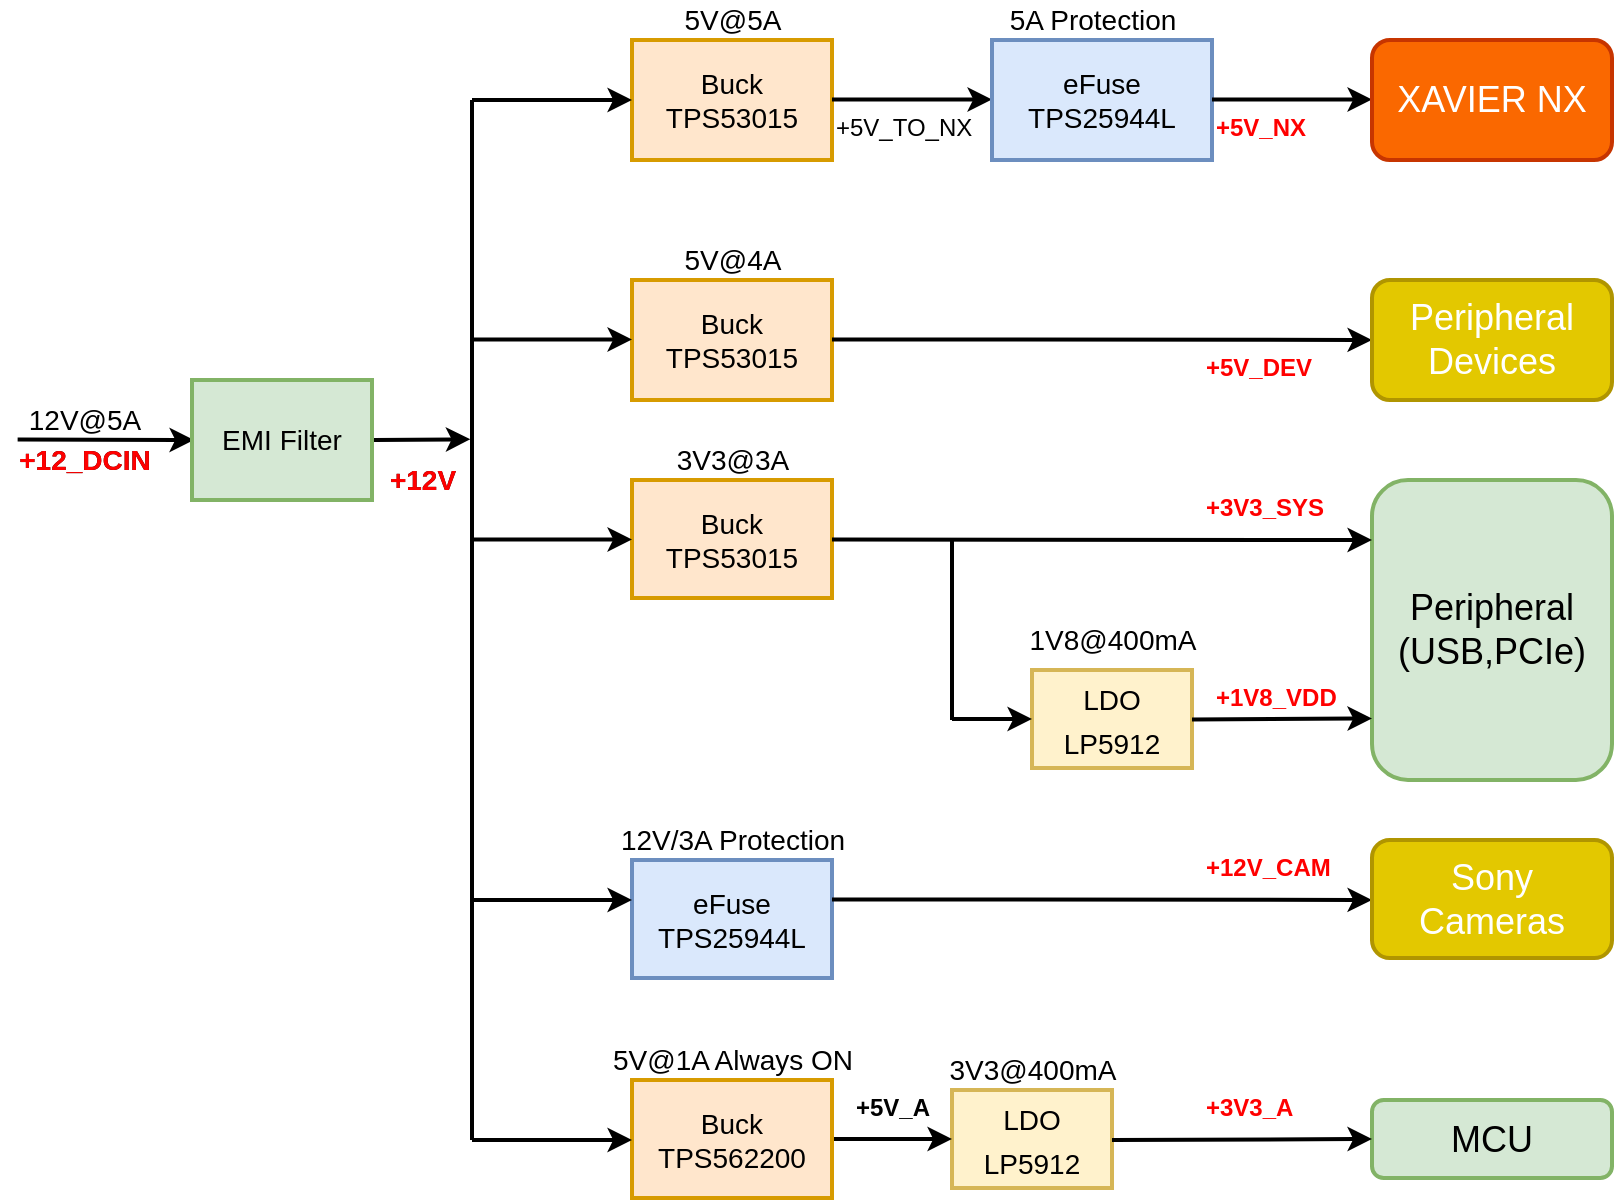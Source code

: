 <mxfile version="14.4.3" type="github">
  <diagram id="5ykc17lWJs92PCNrkv7X" name="Page-1">
    <mxGraphModel dx="1144" dy="729" grid="1" gridSize="10" guides="1" tooltips="1" connect="1" arrows="1" fold="1" page="1" pageScale="1" pageWidth="1100" pageHeight="850" math="0" shadow="0">
      <root>
        <mxCell id="0" />
        <mxCell id="1" parent="0" />
        <mxCell id="MmkwMx68INJmbAwqy8bG-1" value="" style="endArrow=classic;html=1;strokeWidth=2;exitX=0.026;exitY=0.99;exitDx=0;exitDy=0;exitPerimeter=0;" parent="1" source="MmkwMx68INJmbAwqy8bG-2" edge="1">
          <mxGeometry width="50" height="50" relative="1" as="geometry">
            <mxPoint x="61" y="300" as="sourcePoint" />
            <mxPoint x="181" y="300" as="targetPoint" />
          </mxGeometry>
        </mxCell>
        <mxCell id="MmkwMx68INJmbAwqy8bG-2" value="12V@5A" style="text;html=1;align=center;verticalAlign=middle;resizable=0;points=[];autosize=1;fontSize=14;strokeWidth=2;" parent="1" vertex="1">
          <mxGeometry x="91" y="280" width="70" height="20" as="geometry" />
        </mxCell>
        <mxCell id="MmkwMx68INJmbAwqy8bG-3" value="Buck&lt;br&gt;TPS53015" style="rounded=0;whiteSpace=wrap;html=1;fontSize=14;fillColor=#ffe6cc;strokeColor=#d79b00;strokeWidth=2;" parent="1" vertex="1">
          <mxGeometry x="400" y="100" width="100" height="60" as="geometry" />
        </mxCell>
        <mxCell id="MmkwMx68INJmbAwqy8bG-4" value="5V@5A" style="text;html=1;align=center;verticalAlign=middle;resizable=0;points=[];autosize=1;fontSize=14;strokeWidth=2;" parent="1" vertex="1">
          <mxGeometry x="420" y="80" width="60" height="20" as="geometry" />
        </mxCell>
        <mxCell id="MmkwMx68INJmbAwqy8bG-6" value="" style="endArrow=none;html=1;fontSize=14;strokeWidth=2;" parent="1" edge="1">
          <mxGeometry width="50" height="50" relative="1" as="geometry">
            <mxPoint x="320" y="220" as="sourcePoint" />
            <mxPoint x="320" y="130" as="targetPoint" />
          </mxGeometry>
        </mxCell>
        <mxCell id="MmkwMx68INJmbAwqy8bG-7" value="" style="endArrow=classic;html=1;fontSize=14;strokeWidth=2;" parent="1" edge="1">
          <mxGeometry width="50" height="50" relative="1" as="geometry">
            <mxPoint x="320" y="130" as="sourcePoint" />
            <mxPoint x="400" y="130" as="targetPoint" />
          </mxGeometry>
        </mxCell>
        <mxCell id="MmkwMx68INJmbAwqy8bG-8" value="" style="endArrow=classic;html=1;fontSize=14;strokeWidth=2;" parent="1" edge="1">
          <mxGeometry width="50" height="50" relative="1" as="geometry">
            <mxPoint x="500" y="129.71" as="sourcePoint" />
            <mxPoint x="580" y="129.71" as="targetPoint" />
          </mxGeometry>
        </mxCell>
        <mxCell id="MmkwMx68INJmbAwqy8bG-11" value="&lt;span&gt;eFuse&lt;/span&gt;&lt;br&gt;&lt;span&gt;TPS25944L&lt;/span&gt;" style="rounded=0;whiteSpace=wrap;html=1;fontSize=14;fillColor=#dae8fc;strokeColor=#6c8ebf;strokeWidth=2;" parent="1" vertex="1">
          <mxGeometry x="580" y="100" width="110" height="60" as="geometry" />
        </mxCell>
        <mxCell id="MmkwMx68INJmbAwqy8bG-12" value="" style="endArrow=classic;html=1;fontSize=14;strokeWidth=2;" parent="1" edge="1">
          <mxGeometry width="50" height="50" relative="1" as="geometry">
            <mxPoint x="690" y="129.71" as="sourcePoint" />
            <mxPoint x="770" y="129.71" as="targetPoint" />
          </mxGeometry>
        </mxCell>
        <mxCell id="MmkwMx68INJmbAwqy8bG-14" value="Buck&lt;br&gt;TPS53015" style="rounded=0;whiteSpace=wrap;html=1;fontSize=14;fillColor=#ffe6cc;strokeColor=#d79b00;strokeWidth=2;" parent="1" vertex="1">
          <mxGeometry x="400" y="220" width="100" height="60" as="geometry" />
        </mxCell>
        <mxCell id="MmkwMx68INJmbAwqy8bG-15" value="5V@4A" style="text;html=1;align=center;verticalAlign=middle;resizable=0;points=[];autosize=1;fontSize=14;strokeWidth=2;" parent="1" vertex="1">
          <mxGeometry x="420" y="200" width="60" height="20" as="geometry" />
        </mxCell>
        <mxCell id="MmkwMx68INJmbAwqy8bG-16" value="5A Protection" style="text;html=1;align=center;verticalAlign=middle;resizable=0;points=[];autosize=1;fontSize=14;strokeWidth=2;" parent="1" vertex="1">
          <mxGeometry x="580" y="80" width="100" height="20" as="geometry" />
        </mxCell>
        <mxCell id="MmkwMx68INJmbAwqy8bG-17" value="" style="endArrow=classic;html=1;fontSize=14;strokeWidth=2;" parent="1" edge="1">
          <mxGeometry width="50" height="50" relative="1" as="geometry">
            <mxPoint x="320" y="249.71" as="sourcePoint" />
            <mxPoint x="400" y="249.71" as="targetPoint" />
          </mxGeometry>
        </mxCell>
        <mxCell id="MmkwMx68INJmbAwqy8bG-18" value="" style="endArrow=none;html=1;fontSize=14;strokeWidth=2;" parent="1" edge="1">
          <mxGeometry width="50" height="50" relative="1" as="geometry">
            <mxPoint x="320" y="520" as="sourcePoint" />
            <mxPoint x="320" y="220" as="targetPoint" />
          </mxGeometry>
        </mxCell>
        <mxCell id="MmkwMx68INJmbAwqy8bG-19" value="" style="endArrow=classic;html=1;fontSize=14;strokeWidth=2;" parent="1" edge="1">
          <mxGeometry width="50" height="50" relative="1" as="geometry">
            <mxPoint x="500" y="249.71" as="sourcePoint" />
            <mxPoint x="770" y="249.955" as="targetPoint" />
          </mxGeometry>
        </mxCell>
        <mxCell id="MmkwMx68INJmbAwqy8bG-21" value="Buck&lt;br&gt;TPS53015" style="rounded=0;whiteSpace=wrap;html=1;fontSize=14;fillColor=#ffe6cc;strokeColor=#d79b00;strokeWidth=2;" parent="1" vertex="1">
          <mxGeometry x="400" y="320" width="100" height="59" as="geometry" />
        </mxCell>
        <mxCell id="MmkwMx68INJmbAwqy8bG-22" value="3V3@3A" style="text;html=1;align=center;verticalAlign=middle;resizable=0;points=[];autosize=1;fontSize=14;strokeWidth=2;" parent="1" vertex="1">
          <mxGeometry x="415" y="300" width="70" height="20" as="geometry" />
        </mxCell>
        <mxCell id="MmkwMx68INJmbAwqy8bG-23" value="&lt;font style=&quot;font-size: 14px&quot;&gt;LDO&lt;br&gt;LP5912&lt;/font&gt;" style="rounded=0;whiteSpace=wrap;html=1;fontSize=18;fillColor=#fff2cc;strokeColor=#d6b656;strokeWidth=2;" parent="1" vertex="1">
          <mxGeometry x="560" y="625" width="80" height="49" as="geometry" />
        </mxCell>
        <mxCell id="MmkwMx68INJmbAwqy8bG-27" value="MCU" style="rounded=1;whiteSpace=wrap;html=1;fontSize=18;fillColor=#d5e8d4;strokeColor=#82b366;strokeWidth=2;" parent="1" vertex="1">
          <mxGeometry x="770" y="630" width="120" height="39" as="geometry" />
        </mxCell>
        <mxCell id="MmkwMx68INJmbAwqy8bG-28" value="&lt;span&gt;XAVIER NX&lt;br&gt;&lt;/span&gt;" style="rounded=1;whiteSpace=wrap;html=1;fontSize=18;fillColor=#fa6800;strokeColor=#C73500;fontColor=#ffffff;strokeWidth=2;" parent="1" vertex="1">
          <mxGeometry x="770" y="100" width="120" height="60" as="geometry" />
        </mxCell>
        <mxCell id="MmkwMx68INJmbAwqy8bG-29" value="&lt;span&gt;Peripheral&lt;br&gt;&lt;/span&gt;&lt;span&gt;Devices&lt;br&gt;&lt;/span&gt;" style="rounded=1;whiteSpace=wrap;html=1;fontSize=18;fillColor=#e3c800;strokeColor=#B09500;fontColor=#ffffff;strokeWidth=2;" parent="1" vertex="1">
          <mxGeometry x="770" y="220" width="120" height="60" as="geometry" />
        </mxCell>
        <mxCell id="MmkwMx68INJmbAwqy8bG-30" value="" style="endArrow=classic;html=1;fontSize=14;entryX=0;entryY=0.5;entryDx=0;entryDy=0;strokeWidth=2;" parent="1" target="MmkwMx68INJmbAwqy8bG-27" edge="1">
          <mxGeometry width="50" height="50" relative="1" as="geometry">
            <mxPoint x="640" y="650" as="sourcePoint" />
            <mxPoint x="850" y="650.005" as="targetPoint" />
          </mxGeometry>
        </mxCell>
        <mxCell id="MmkwMx68INJmbAwqy8bG-31" value="" style="endArrow=classic;html=1;fontSize=14;strokeWidth=2;" parent="1" edge="1">
          <mxGeometry width="50" height="50" relative="1" as="geometry">
            <mxPoint x="320" y="349.71" as="sourcePoint" />
            <mxPoint x="400" y="349.71" as="targetPoint" />
          </mxGeometry>
        </mxCell>
        <mxCell id="MmkwMx68INJmbAwqy8bG-32" value="&lt;span&gt;Peripheral&lt;br&gt;&lt;/span&gt;&lt;span&gt;(USB,PCIe)&lt;br&gt;&lt;/span&gt;" style="rounded=1;whiteSpace=wrap;html=1;fontSize=18;fillColor=#d5e8d4;strokeColor=#82b366;strokeWidth=2;" parent="1" vertex="1">
          <mxGeometry x="770" y="320" width="120" height="150" as="geometry" />
        </mxCell>
        <mxCell id="MmkwMx68INJmbAwqy8bG-33" value="" style="endArrow=classic;html=1;fontSize=14;strokeWidth=2;" parent="1" edge="1">
          <mxGeometry width="50" height="50" relative="1" as="geometry">
            <mxPoint x="500" y="349.76" as="sourcePoint" />
            <mxPoint x="770.0" y="350.005" as="targetPoint" />
          </mxGeometry>
        </mxCell>
        <mxCell id="MmkwMx68INJmbAwqy8bG-34" value="&lt;span&gt;eFuse&lt;/span&gt;&lt;br&gt;&lt;span&gt;TPS25944L&lt;/span&gt;" style="rounded=0;whiteSpace=wrap;html=1;fontSize=14;fillColor=#dae8fc;strokeColor=#6c8ebf;strokeWidth=2;" parent="1" vertex="1">
          <mxGeometry x="400" y="510" width="100" height="59" as="geometry" />
        </mxCell>
        <mxCell id="MmkwMx68INJmbAwqy8bG-35" value="12V/3A Protection" style="text;html=1;align=center;verticalAlign=middle;resizable=0;points=[];autosize=1;fontSize=14;strokeWidth=2;" parent="1" vertex="1">
          <mxGeometry x="385" y="490" width="130" height="20" as="geometry" />
        </mxCell>
        <mxCell id="MmkwMx68INJmbAwqy8bG-38" value="" style="endArrow=classic;html=1;fontSize=14;strokeWidth=2;" parent="1" edge="1">
          <mxGeometry width="50" height="50" relative="1" as="geometry">
            <mxPoint x="320" y="530" as="sourcePoint" />
            <mxPoint x="400" y="530" as="targetPoint" />
          </mxGeometry>
        </mxCell>
        <mxCell id="MmkwMx68INJmbAwqy8bG-39" value="" style="endArrow=classic;html=1;fontSize=14;strokeWidth=2;" parent="1" edge="1">
          <mxGeometry width="50" height="50" relative="1" as="geometry">
            <mxPoint x="500" y="529.71" as="sourcePoint" />
            <mxPoint x="770" y="529.955" as="targetPoint" />
          </mxGeometry>
        </mxCell>
        <mxCell id="MmkwMx68INJmbAwqy8bG-40" value="&lt;span&gt;Sony&lt;br&gt;Cameras&lt;br&gt;&lt;/span&gt;" style="rounded=1;whiteSpace=wrap;html=1;fontSize=18;fillColor=#e3c800;strokeColor=#B09500;fontColor=#ffffff;strokeWidth=2;" parent="1" vertex="1">
          <mxGeometry x="770" y="500" width="120" height="59" as="geometry" />
        </mxCell>
        <mxCell id="lk0qXxx6CDFijyfJYc7B-3" value="" style="edgeStyle=orthogonalEdgeStyle;rounded=0;orthogonalLoop=1;jettySize=auto;html=1;strokeWidth=2;" parent="1" source="lk0qXxx6CDFijyfJYc7B-1" target="MmkwMx68INJmbAwqy8bG-23" edge="1">
          <mxGeometry relative="1" as="geometry" />
        </mxCell>
        <mxCell id="lk0qXxx6CDFijyfJYc7B-1" value="Buck&lt;br&gt;TPS562200" style="rounded=0;whiteSpace=wrap;html=1;fontSize=14;fillColor=#ffe6cc;strokeColor=#d79b00;strokeWidth=2;" parent="1" vertex="1">
          <mxGeometry x="400" y="620" width="100" height="59" as="geometry" />
        </mxCell>
        <mxCell id="lk0qXxx6CDFijyfJYc7B-2" value="5V@1A Always ON" style="text;html=1;align=center;verticalAlign=middle;resizable=0;points=[];autosize=1;fontSize=14;strokeWidth=2;" parent="1" vertex="1">
          <mxGeometry x="380" y="600" width="140" height="20" as="geometry" />
        </mxCell>
        <mxCell id="lk0qXxx6CDFijyfJYc7B-4" value="" style="endArrow=none;html=1;fontSize=14;strokeWidth=2;" parent="1" edge="1">
          <mxGeometry width="50" height="50" relative="1" as="geometry">
            <mxPoint x="320" y="650" as="sourcePoint" />
            <mxPoint x="320" y="520" as="targetPoint" />
          </mxGeometry>
        </mxCell>
        <mxCell id="lk0qXxx6CDFijyfJYc7B-5" value="" style="endArrow=classic;html=1;fontSize=14;strokeWidth=2;" parent="1" edge="1">
          <mxGeometry width="50" height="50" relative="1" as="geometry">
            <mxPoint x="320" y="650" as="sourcePoint" />
            <mxPoint x="400" y="650" as="targetPoint" />
          </mxGeometry>
        </mxCell>
        <mxCell id="lk0qXxx6CDFijyfJYc7B-6" value="3V3@400mA" style="text;html=1;align=center;verticalAlign=middle;resizable=0;points=[];autosize=1;fontSize=14;strokeWidth=2;" parent="1" vertex="1">
          <mxGeometry x="550" y="605" width="100" height="20" as="geometry" />
        </mxCell>
        <mxCell id="boy43e8Oab7jLuV-4bjO-1" value="&lt;span style=&quot;font-size: 14px&quot;&gt;EMI Filter&lt;/span&gt;" style="rounded=0;whiteSpace=wrap;html=1;strokeWidth=2;fillColor=#d5e8d4;strokeColor=#82b366;" parent="1" vertex="1">
          <mxGeometry x="180" y="270" width="90" height="60" as="geometry" />
        </mxCell>
        <mxCell id="boy43e8Oab7jLuV-4bjO-3" value="" style="endArrow=classic;html=1;strokeWidth=2;" parent="1" edge="1">
          <mxGeometry width="50" height="50" relative="1" as="geometry">
            <mxPoint x="271" y="300" as="sourcePoint" />
            <mxPoint x="319.18" y="299.63" as="targetPoint" />
          </mxGeometry>
        </mxCell>
        <mxCell id="HMIz3SPGWhYicdEfK21g-1" value="+12_DCIN" style="text;html=1;align=center;verticalAlign=middle;resizable=0;points=[];autosize=1;fontSize=14;strokeWidth=2;fontStyle=1" vertex="1" parent="1">
          <mxGeometry x="86" y="300" width="80" height="20" as="geometry" />
        </mxCell>
        <mxCell id="HMIz3SPGWhYicdEfK21g-2" value="+12V" style="text;html=1;align=center;verticalAlign=middle;resizable=0;points=[];autosize=1;fontSize=14;strokeWidth=2;fontStyle=1" vertex="1" parent="1">
          <mxGeometry x="270" y="310" width="50" height="20" as="geometry" />
        </mxCell>
        <mxCell id="HMIz3SPGWhYicdEfK21g-3" value="+5V_TO_NX" style="text;whiteSpace=wrap;html=1;" vertex="1" parent="1">
          <mxGeometry x="500" y="130" width="90" height="30" as="geometry" />
        </mxCell>
        <mxCell id="HMIz3SPGWhYicdEfK21g-4" value="+5V_NX" style="text;whiteSpace=wrap;html=1;strokeWidth=1;fontSize=12;fontStyle=1;fontColor=#FF0000;" vertex="1" parent="1">
          <mxGeometry x="690" y="130" width="70" height="30" as="geometry" />
        </mxCell>
        <mxCell id="HMIz3SPGWhYicdEfK21g-5" value="+5V_DEV" style="text;whiteSpace=wrap;html=1;strokeWidth=1;fontSize=12;fontStyle=1;fontColor=#FF0000;" vertex="1" parent="1">
          <mxGeometry x="685" y="250" width="80" height="30" as="geometry" />
        </mxCell>
        <mxCell id="HMIz3SPGWhYicdEfK21g-6" value="+3V3_SYS" style="text;whiteSpace=wrap;html=1;strokeWidth=1;fontSize=12;fontStyle=1;fontColor=#FF0000;" vertex="1" parent="1">
          <mxGeometry x="685" y="320" width="80" height="30" as="geometry" />
        </mxCell>
        <mxCell id="HMIz3SPGWhYicdEfK21g-7" value="+12V_CAM" style="text;whiteSpace=wrap;html=1;fontSize=12;fontStyle=1;fontColor=#FF0000;" vertex="1" parent="1">
          <mxGeometry x="685" y="500" width="90" height="30" as="geometry" />
        </mxCell>
        <mxCell id="HMIz3SPGWhYicdEfK21g-8" value="+5V_A" style="text;whiteSpace=wrap;html=1;fontSize=12;fontStyle=1" vertex="1" parent="1">
          <mxGeometry x="510" y="620" width="60" height="30" as="geometry" />
        </mxCell>
        <mxCell id="HMIz3SPGWhYicdEfK21g-9" value="+3V3_A" style="text;whiteSpace=wrap;html=1;fontSize=12;fontStyle=1;fontColor=#FF0000;" vertex="1" parent="1">
          <mxGeometry x="685" y="620" width="70" height="30" as="geometry" />
        </mxCell>
        <mxCell id="HMIz3SPGWhYicdEfK21g-14" value="&lt;font style=&quot;font-size: 14px&quot;&gt;LDO&lt;br&gt;LP5912&lt;/font&gt;" style="rounded=0;whiteSpace=wrap;html=1;fontSize=18;fillColor=#fff2cc;strokeColor=#d6b656;strokeWidth=2;" vertex="1" parent="1">
          <mxGeometry x="600" y="415" width="80" height="49" as="geometry" />
        </mxCell>
        <mxCell id="HMIz3SPGWhYicdEfK21g-15" value="" style="endArrow=classic;html=1;fontSize=14;strokeWidth=2;" edge="1" parent="1">
          <mxGeometry width="50" height="50" relative="1" as="geometry">
            <mxPoint x="680" y="439.71" as="sourcePoint" />
            <mxPoint x="770" y="439.21" as="targetPoint" />
          </mxGeometry>
        </mxCell>
        <mxCell id="HMIz3SPGWhYicdEfK21g-16" value="1V8@400mA" style="text;html=1;align=center;verticalAlign=middle;resizable=0;points=[];autosize=1;fontSize=14;strokeWidth=2;" vertex="1" parent="1">
          <mxGeometry x="590" y="390" width="100" height="20" as="geometry" />
        </mxCell>
        <mxCell id="HMIz3SPGWhYicdEfK21g-17" value="" style="endArrow=none;html=1;fontSize=14;strokeWidth=2;" edge="1" parent="1">
          <mxGeometry width="50" height="50" relative="1" as="geometry">
            <mxPoint x="560" y="440" as="sourcePoint" />
            <mxPoint x="560" y="350" as="targetPoint" />
          </mxGeometry>
        </mxCell>
        <mxCell id="HMIz3SPGWhYicdEfK21g-18" value="" style="endArrow=classic;html=1;fontSize=14;strokeWidth=2;" edge="1" parent="1">
          <mxGeometry width="50" height="50" relative="1" as="geometry">
            <mxPoint x="560" y="439.46" as="sourcePoint" />
            <mxPoint x="600" y="439.54" as="targetPoint" />
          </mxGeometry>
        </mxCell>
        <mxCell id="HMIz3SPGWhYicdEfK21g-19" value="+1V8_VDD" style="text;whiteSpace=wrap;html=1;fontSize=12;fontStyle=1;fontColor=#FF0000;" vertex="1" parent="1">
          <mxGeometry x="690" y="415" width="90" height="30" as="geometry" />
        </mxCell>
        <mxCell id="HMIz3SPGWhYicdEfK21g-20" value="+12_DCIN" style="text;html=1;align=center;verticalAlign=middle;resizable=0;points=[];autosize=1;fontSize=14;strokeWidth=2;fontStyle=1;fontColor=#FF0000;" vertex="1" parent="1">
          <mxGeometry x="86" y="300" width="80" height="20" as="geometry" />
        </mxCell>
        <mxCell id="HMIz3SPGWhYicdEfK21g-21" value="+12V" style="text;html=1;align=center;verticalAlign=middle;resizable=0;points=[];autosize=1;fontSize=14;strokeWidth=2;fontStyle=1;fontColor=#FF0000;" vertex="1" parent="1">
          <mxGeometry x="270" y="310" width="50" height="20" as="geometry" />
        </mxCell>
      </root>
    </mxGraphModel>
  </diagram>
</mxfile>
